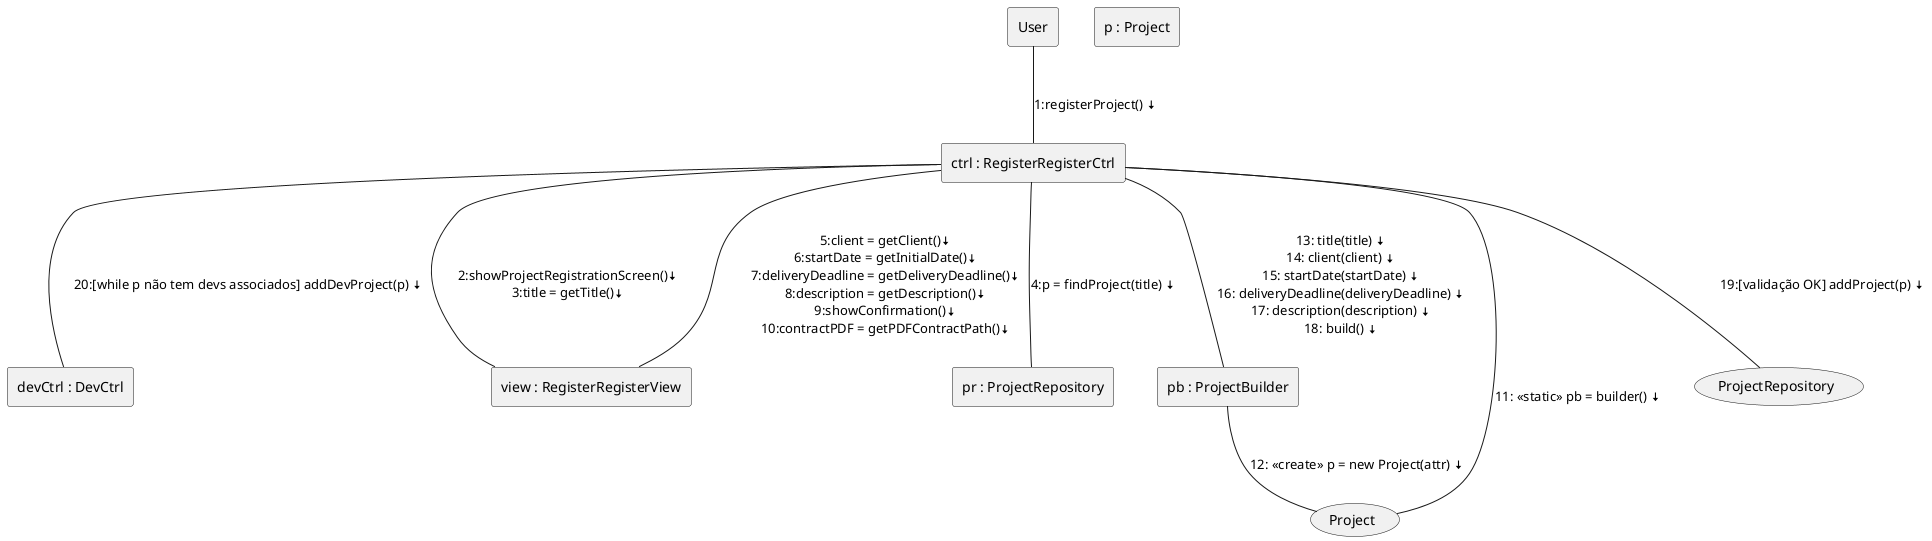 @startuml
rectangle User
rectangle "ctrl : RegisterRegisterCtrl" as Ctrl
rectangle "devCtrl : DevCtrl" as DevCtrl
rectangle "view : RegisterRegisterView" as View
rectangle "p : Project" as P
rectangle "pr : ProjectRepository" as Pr
rectangle "pb : ProjectBuilder" as Builder

User --(Ctrl): \n1:registerProject() <&arrow-bottom>
Ctrl --(View): \n2:showProjectRegistrationScreen()<&arrow-bottom>\n3:title = getTitle()<&arrow-bottom>
Ctrl --(Pr): \n4:p = findProject(title) <&arrow-bottom>
Ctrl --(View): \n5:client = getClient()<&arrow-bottom>\n6:startDate = getInitialDate()<&arrow-bottom>\n7:deliveryDeadline = getDeliveryDeadline()<&arrow-bottom>\n8:description = getDescription()<&arrow-bottom>\n9:showConfirmation()<&arrow-bottom>\n10:contractPDF = getPDFContractPath()<&arrow-bottom>

Ctrl --(Project): \n11: <<static>> pb = builder() <&arrow-bottom>
Builder --(Project): \n12: <<create>> p = new Project(attr) <&arrow-bottom>
Ctrl --(Builder): \n13: title(title) <&arrow-bottom>\n14: client(client) <&arrow-bottom>\n15: startDate(startDate) <&arrow-bottom>\n16: deliveryDeadline(deliveryDeadline) <&arrow-bottom>\n17: description(description) <&arrow-bottom>\n18: build() <&arrow-bottom>

Ctrl --(ProjectRepository): \n19:[validação OK] addProject(p) <&arrow-bottom>
Ctrl --(DevCtrl): \n20:[while p não tem devs associados] addDevProject(p) <&arrow-bottom>
@enduml

